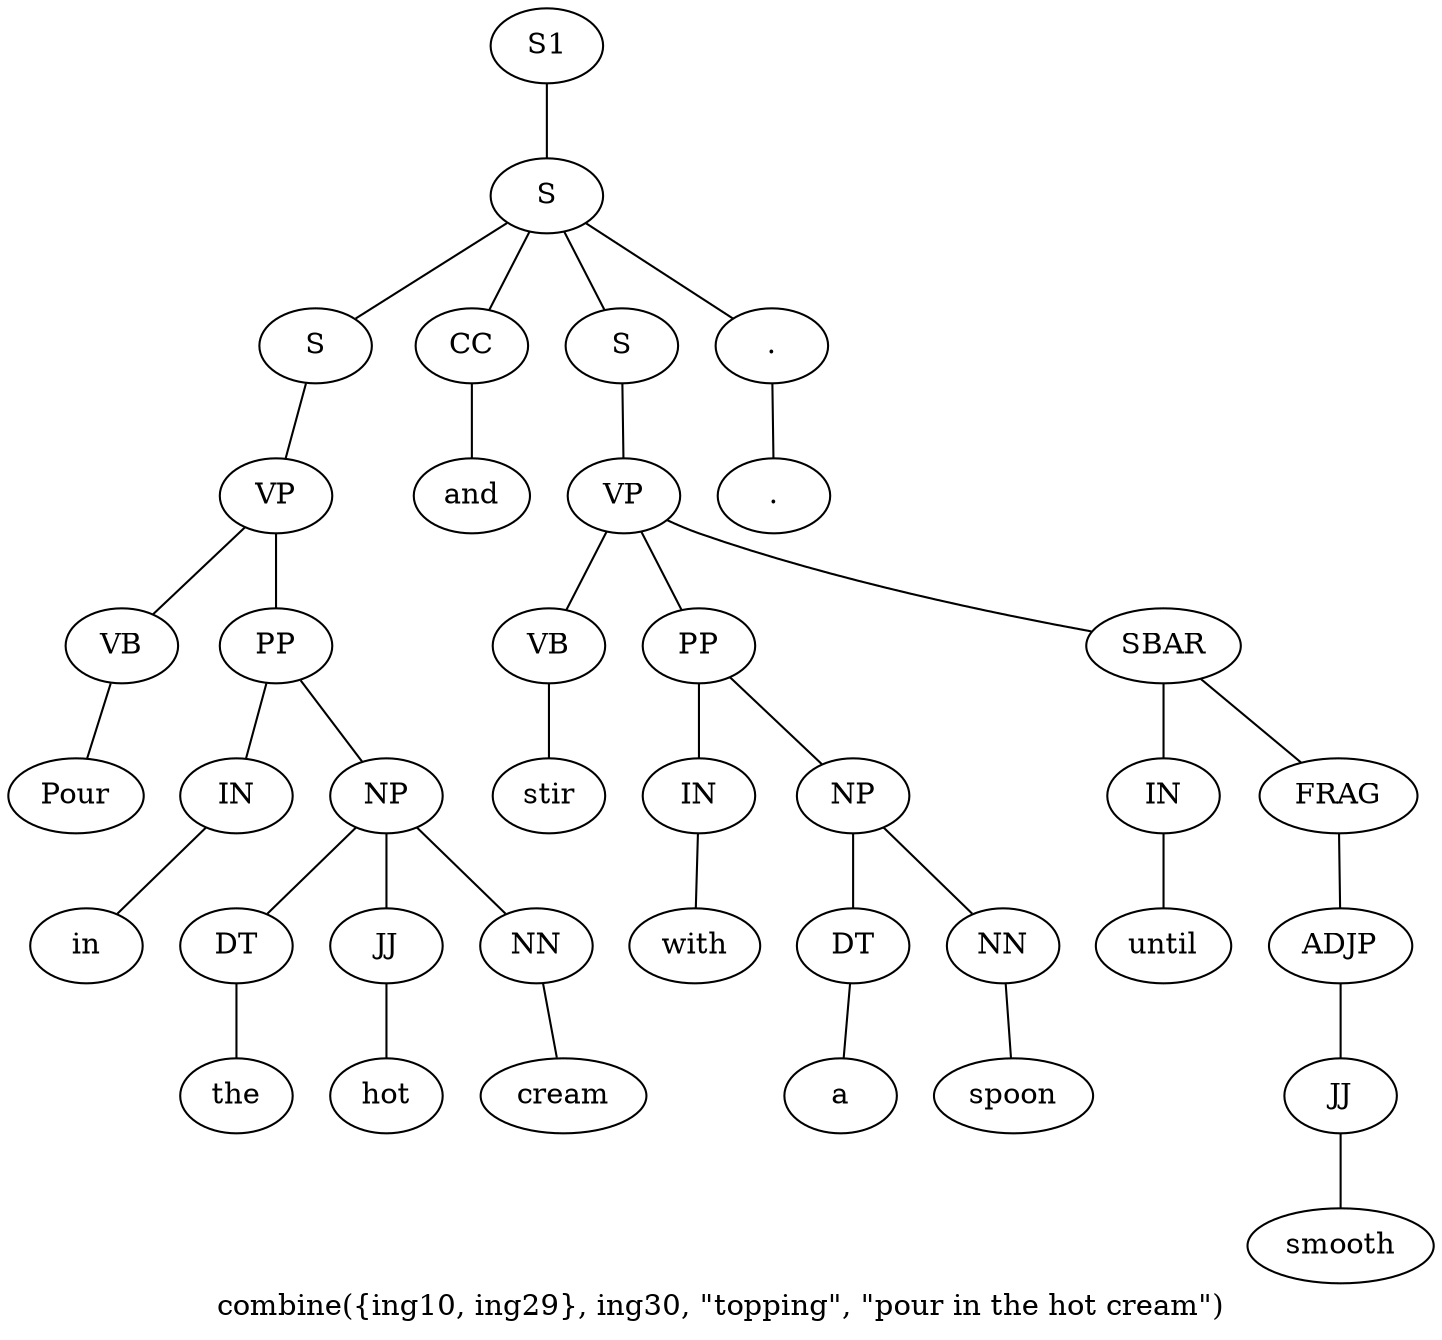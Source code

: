 graph SyntaxGraph {
	label = "combine({ing10, ing29}, ing30, \"topping\", \"pour in the hot cream\")";
	Node0 [label="S1"];
	Node1 [label="S"];
	Node2 [label="S"];
	Node3 [label="VP"];
	Node4 [label="VB"];
	Node5 [label="Pour"];
	Node6 [label="PP"];
	Node7 [label="IN"];
	Node8 [label="in"];
	Node9 [label="NP"];
	Node10 [label="DT"];
	Node11 [label="the"];
	Node12 [label="JJ"];
	Node13 [label="hot"];
	Node14 [label="NN"];
	Node15 [label="cream"];
	Node16 [label="CC"];
	Node17 [label="and"];
	Node18 [label="S"];
	Node19 [label="VP"];
	Node20 [label="VB"];
	Node21 [label="stir"];
	Node22 [label="PP"];
	Node23 [label="IN"];
	Node24 [label="with"];
	Node25 [label="NP"];
	Node26 [label="DT"];
	Node27 [label="a"];
	Node28 [label="NN"];
	Node29 [label="spoon"];
	Node30 [label="SBAR"];
	Node31 [label="IN"];
	Node32 [label="until"];
	Node33 [label="FRAG"];
	Node34 [label="ADJP"];
	Node35 [label="JJ"];
	Node36 [label="smooth"];
	Node37 [label="."];
	Node38 [label="."];

	Node0 -- Node1;
	Node1 -- Node2;
	Node1 -- Node16;
	Node1 -- Node18;
	Node1 -- Node37;
	Node2 -- Node3;
	Node3 -- Node4;
	Node3 -- Node6;
	Node4 -- Node5;
	Node6 -- Node7;
	Node6 -- Node9;
	Node7 -- Node8;
	Node9 -- Node10;
	Node9 -- Node12;
	Node9 -- Node14;
	Node10 -- Node11;
	Node12 -- Node13;
	Node14 -- Node15;
	Node16 -- Node17;
	Node18 -- Node19;
	Node19 -- Node20;
	Node19 -- Node22;
	Node19 -- Node30;
	Node20 -- Node21;
	Node22 -- Node23;
	Node22 -- Node25;
	Node23 -- Node24;
	Node25 -- Node26;
	Node25 -- Node28;
	Node26 -- Node27;
	Node28 -- Node29;
	Node30 -- Node31;
	Node30 -- Node33;
	Node31 -- Node32;
	Node33 -- Node34;
	Node34 -- Node35;
	Node35 -- Node36;
	Node37 -- Node38;
}